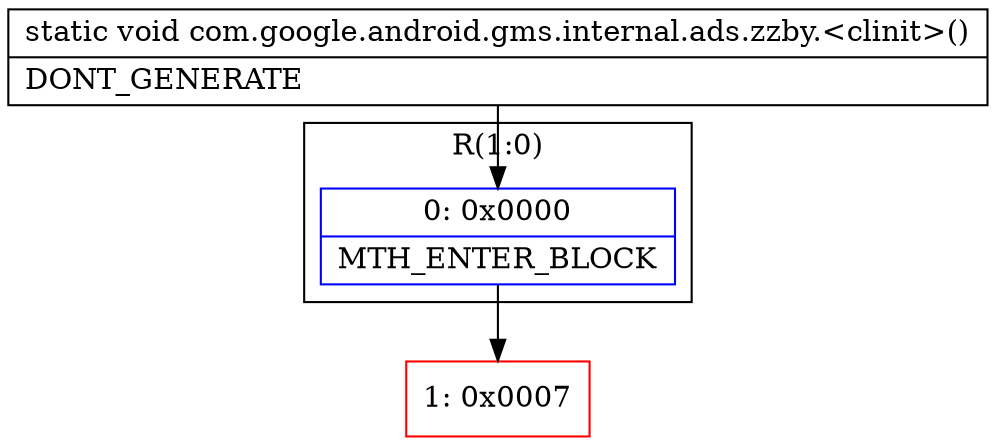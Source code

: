 digraph "CFG forcom.google.android.gms.internal.ads.zzby.\<clinit\>()V" {
subgraph cluster_Region_1016322598 {
label = "R(1:0)";
node [shape=record,color=blue];
Node_0 [shape=record,label="{0\:\ 0x0000|MTH_ENTER_BLOCK\l}"];
}
Node_1 [shape=record,color=red,label="{1\:\ 0x0007}"];
MethodNode[shape=record,label="{static void com.google.android.gms.internal.ads.zzby.\<clinit\>()  | DONT_GENERATE\l}"];
MethodNode -> Node_0;
Node_0 -> Node_1;
}

